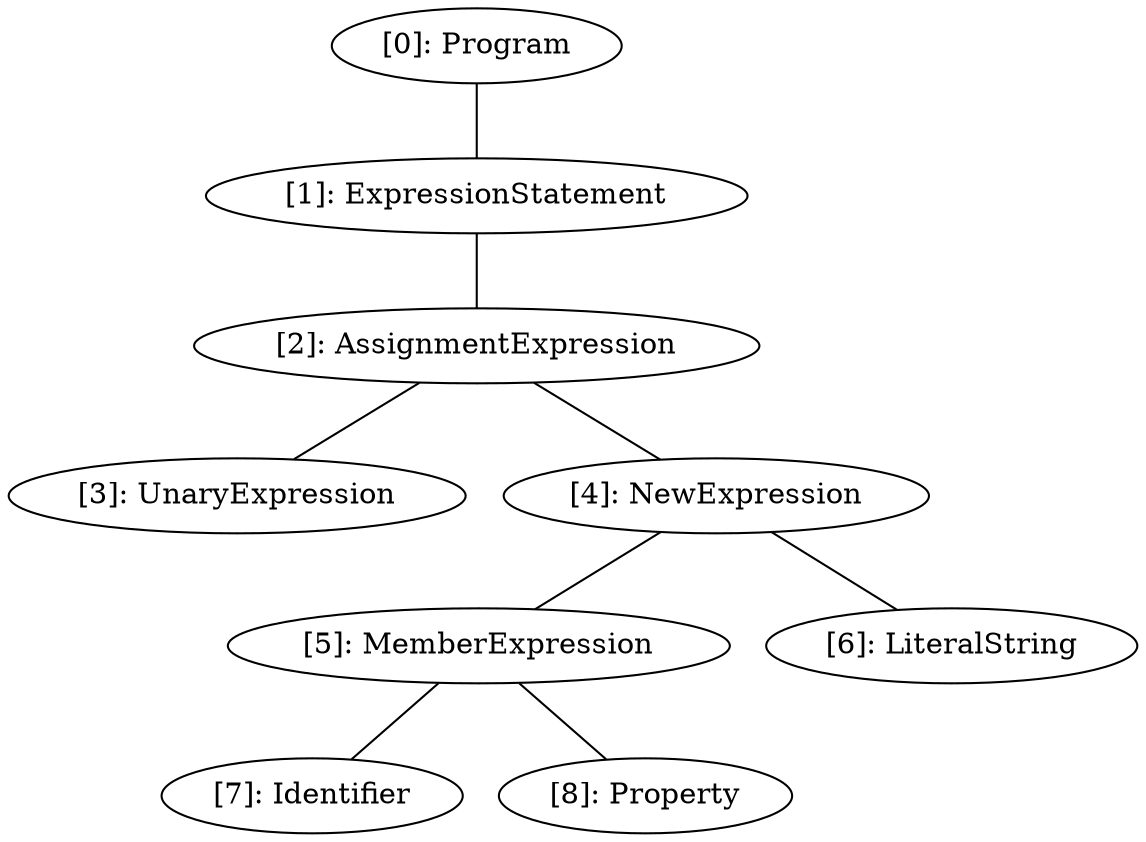 // Result
graph {
	0 [label="[0]: Program"]
	1 [label="[1]: ExpressionStatement"]
	2 [label="[2]: AssignmentExpression"]
	3 [label="[3]: UnaryExpression"]
	4 [label="[4]: NewExpression"]
	5 [label="[5]: MemberExpression"]
	6 [label="[6]: LiteralString"]
	7 [label="[7]: Identifier"]
	8 [label="[8]: Property"]
	0 -- 1
	1 -- 2
	2 -- 3
	2 -- 4
	4 -- 5
	4 -- 6
	5 -- 7
	5 -- 8
}
